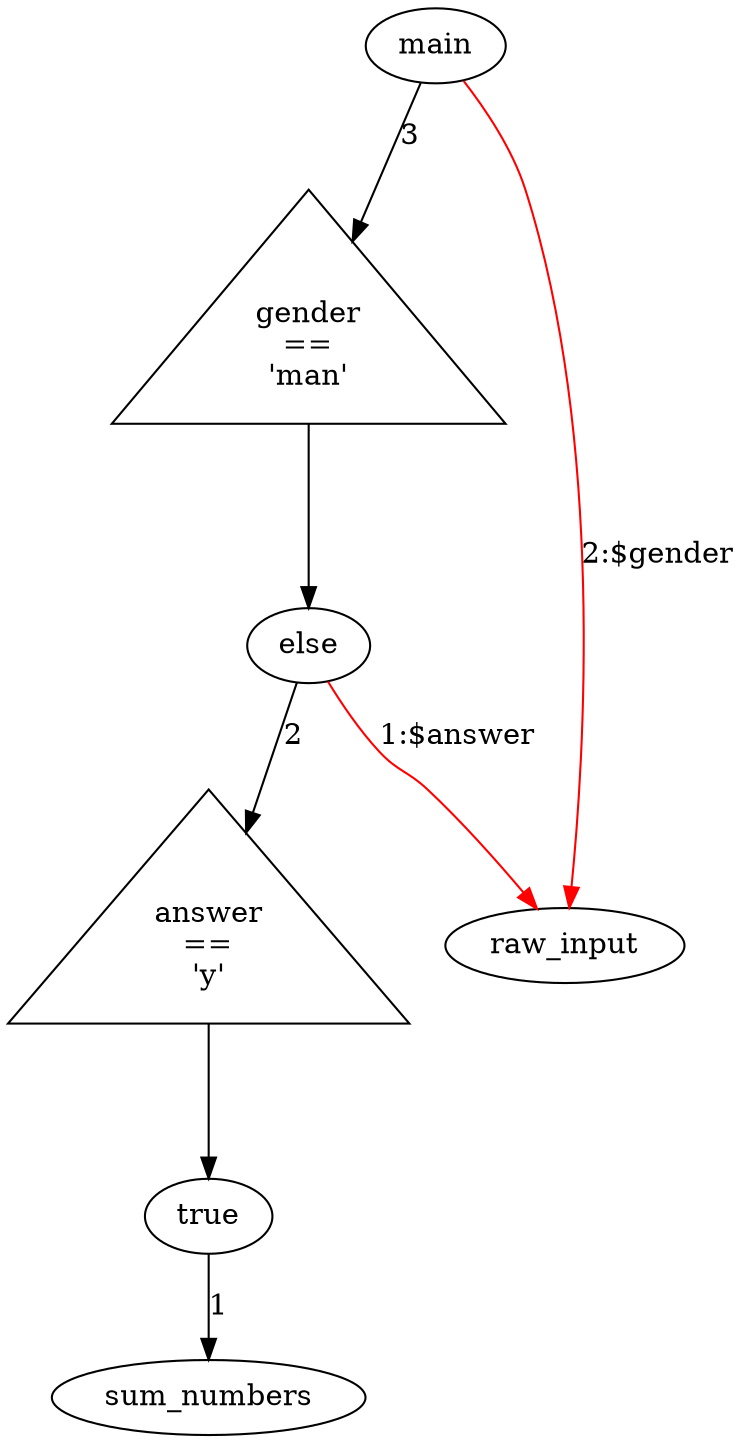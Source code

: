 digraph pseudocode {
    if1 [label="gender\n==\n'man'"; shape=triangle];
    if2 [label="answer\n==\n'y'";shape=triangle]; 
    else1 [label=else];
    true1 [label=true]
    raw_input1[label=raw_input];
    sum_numbers1[label=sum_numbers];

    main -> raw_input1[label="2:$gender"; color=red];
    main -> if1[label=3];
    if1 -> else1;
    else1 -> raw_input1[label="1:$answer"; color=red];
    else1 -> if2[label=2];
    if2 -> true1;
    true1 -> sum_numbers1[label=1];

}
